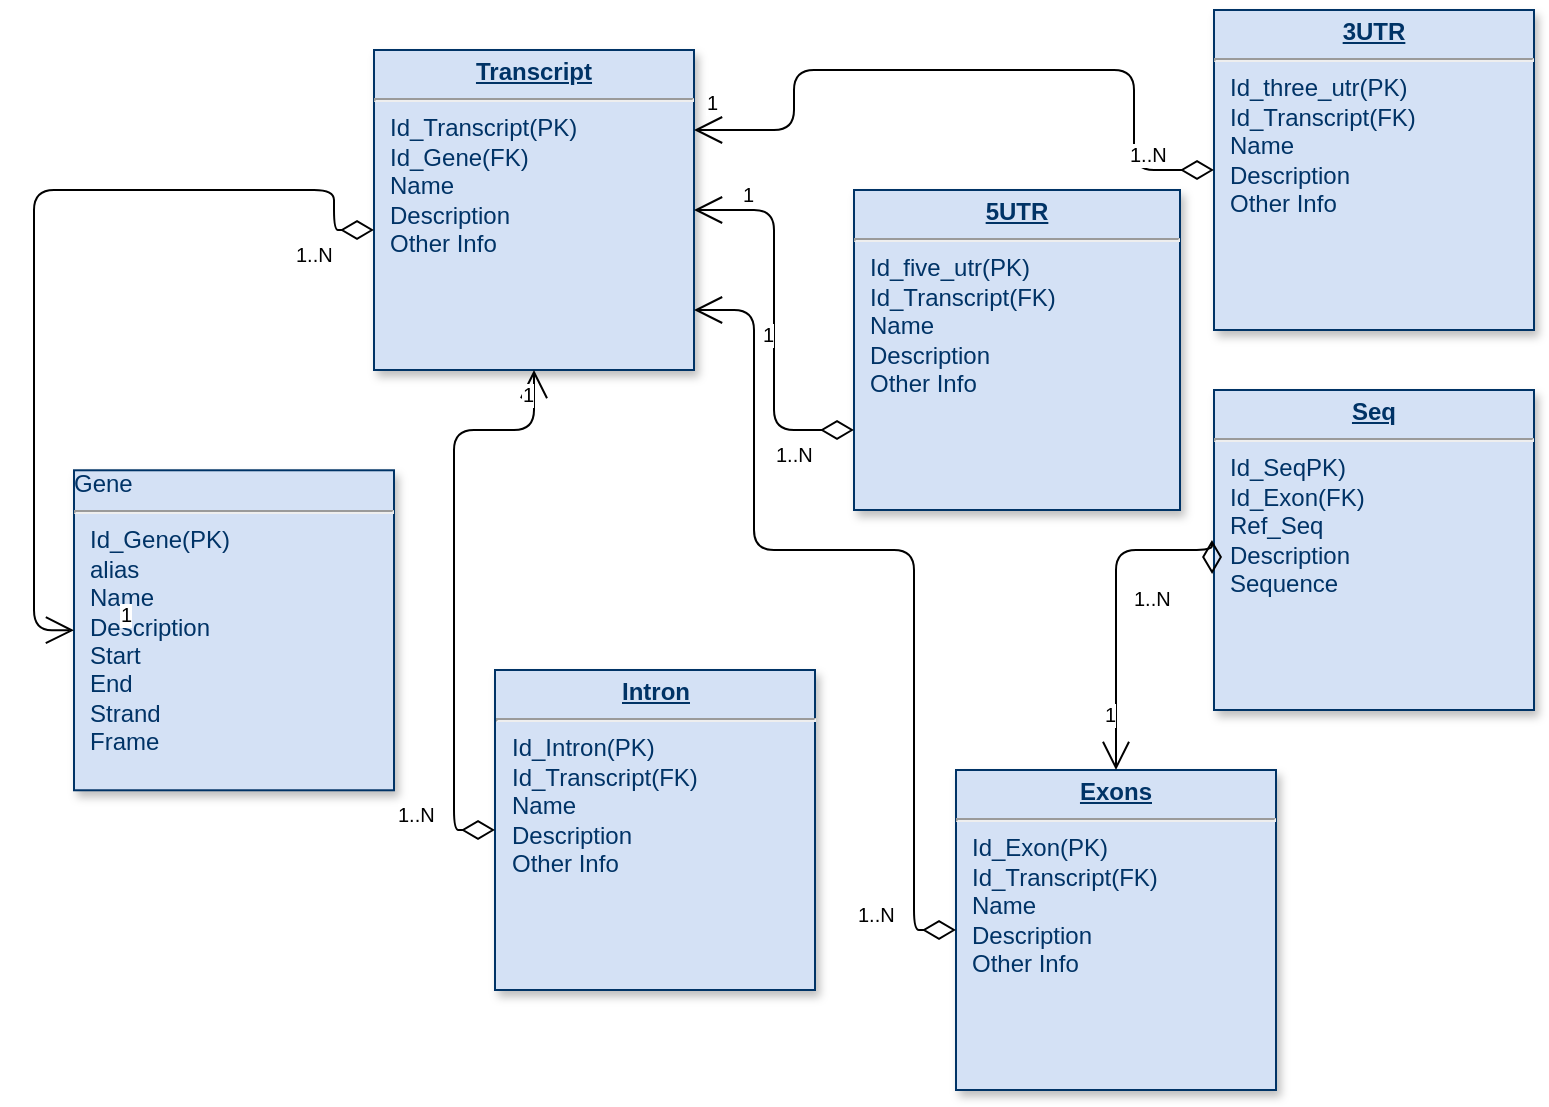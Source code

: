<mxfile version="10.9.4" type="github"><diagram name="Page-1" id="efa7a0a1-bf9b-a30e-e6df-94a7791c09e9"><mxGraphModel dx="1129" dy="641" grid="1" gridSize="10" guides="1" tooltips="1" connect="1" arrows="1" fold="1" page="1" pageScale="1" pageWidth="826" pageHeight="1169" background="#ffffff" math="0" shadow="0"><root><mxCell id="0"/><mxCell id="1" parent="0"/><mxCell id="21" value="&lt;p style=&quot;margin: 0px ; margin-top: 4px ; text-align: center ; text-decoration: underline&quot;&gt;&lt;strong&gt;Exons&lt;br&gt;&lt;/strong&gt;&lt;/p&gt;&lt;hr&gt;&lt;p style=&quot;margin: 0px ; margin-left: 8px&quot;&gt;Id_Exon(PK)&lt;/p&gt;&lt;p style=&quot;margin: 0px ; margin-left: 8px&quot;&gt;Id_Transcript(FK)&lt;/p&gt;&lt;p style=&quot;margin: 0px ; margin-left: 8px&quot;&gt;Name&lt;/p&gt;&lt;p style=&quot;margin: 0px ; margin-left: 8px&quot;&gt;Description&lt;/p&gt;&lt;p style=&quot;margin: 0px ; margin-left: 8px&quot;&gt;Other Info&lt;br&gt;&lt;/p&gt;&lt;p style=&quot;margin: 0px ; margin-left: 8px&quot;&gt;&lt;br&gt;&lt;/p&gt;&lt;p style=&quot;margin: 0px ; margin-left: 8px&quot;&gt;&lt;br&gt;&lt;/p&gt;" style="verticalAlign=top;align=left;overflow=fill;fontSize=12;fontFamily=Helvetica;html=1;strokeColor=#003366;shadow=1;fillColor=#D4E1F5;fontColor=#003366" parent="1" vertex="1"><mxGeometry x="481" y="400.0" width="160" height="160" as="geometry"/></mxCell><mxCell id="25" value="Gene&lt;hr&gt;&lt;p style=&quot;margin: 0px ; margin-left: 8px&quot;&gt;Id_Gene(PK)&lt;/p&gt;&lt;p style=&quot;margin: 0px ; margin-left: 8px&quot;&gt;alias&lt;/p&gt;&lt;p style=&quot;margin: 0px ; margin-left: 8px&quot;&gt;Name&lt;/p&gt;&lt;p style=&quot;margin: 0px ; margin-left: 8px&quot;&gt;Description&lt;/p&gt;&lt;p style=&quot;margin: 0px ; margin-left: 8px&quot;&gt;Start&lt;/p&gt;&lt;p style=&quot;margin: 0px ; margin-left: 8px&quot;&gt;End&lt;/p&gt;&lt;p style=&quot;margin: 0px ; margin-left: 8px&quot;&gt;Strand&lt;/p&gt;&lt;p style=&quot;margin: 0px ; margin-left: 8px&quot;&gt;Frame&lt;br&gt;&lt;/p&gt;&lt;p style=&quot;margin: 0px ; margin-left: 8px&quot;&gt;&lt;br&gt;&lt;/p&gt;" style="verticalAlign=top;align=left;overflow=fill;fontSize=12;fontFamily=Helvetica;html=1;strokeColor=#003366;shadow=1;fillColor=#D4E1F5;fontColor=#003366" parent="1" vertex="1"><mxGeometry x="40.0" y="250.14" width="160" height="160" as="geometry"/></mxCell><mxCell id="mwXJ7kfXYiV576TSf5aX-118" value="&lt;p style=&quot;margin: 0px ; margin-top: 4px ; text-align: center ; text-decoration: underline&quot;&gt;&lt;strong&gt;Intron&lt;br&gt;&lt;/strong&gt;&lt;/p&gt;&lt;hr&gt;&lt;p style=&quot;margin: 0px ; margin-left: 8px&quot;&gt;Id_Intron(PK)&lt;/p&gt;&lt;p style=&quot;margin: 0px ; margin-left: 8px&quot;&gt;Id_Transcript(FK)&lt;br&gt;&lt;/p&gt;&lt;p style=&quot;margin: 0px ; margin-left: 8px&quot;&gt;Name&lt;/p&gt;&lt;p style=&quot;margin: 0px ; margin-left: 8px&quot;&gt;Description&lt;/p&gt;&lt;p style=&quot;margin: 0px ; margin-left: 8px&quot;&gt;Other Info&lt;br&gt;&lt;/p&gt;&lt;p style=&quot;margin: 0px ; margin-left: 8px&quot;&gt;&lt;br&gt;&lt;/p&gt;&lt;p style=&quot;margin: 0px ; margin-left: 8px&quot;&gt;&lt;br&gt;&lt;/p&gt;" style="verticalAlign=top;align=left;overflow=fill;fontSize=12;fontFamily=Helvetica;html=1;strokeColor=#003366;shadow=1;fillColor=#D4E1F5;fontColor=#003366" parent="1" vertex="1"><mxGeometry x="250.5" y="350" width="160" height="160" as="geometry"/></mxCell><mxCell id="mwXJ7kfXYiV576TSf5aX-119" value="&lt;p style=&quot;margin: 0px ; margin-top: 4px ; text-align: center ; text-decoration: underline&quot;&gt;&lt;strong&gt;Transcript&lt;br&gt;&lt;/strong&gt;&lt;/p&gt;&lt;hr&gt;&lt;p style=&quot;margin: 0px ; margin-left: 8px&quot;&gt;Id_Transcript(PK)&lt;/p&gt;&lt;p style=&quot;margin: 0px ; margin-left: 8px&quot;&gt;Id_Gene(FK)&lt;/p&gt;&lt;p style=&quot;margin: 0px ; margin-left: 8px&quot;&gt;Name&lt;/p&gt;&lt;p style=&quot;margin: 0px ; margin-left: 8px&quot;&gt;Description&lt;/p&gt;&lt;p style=&quot;margin: 0px ; margin-left: 8px&quot;&gt;Other Info&lt;br&gt;&lt;/p&gt;&lt;p style=&quot;margin: 0px ; margin-left: 8px&quot;&gt;&lt;br&gt;&lt;/p&gt;&lt;p style=&quot;margin: 0px ; margin-left: 8px&quot;&gt;&lt;br&gt;&lt;/p&gt;" style="verticalAlign=top;align=left;overflow=fill;fontSize=12;fontFamily=Helvetica;html=1;strokeColor=#003366;shadow=1;fillColor=#D4E1F5;fontColor=#003366" parent="1" vertex="1"><mxGeometry x="190" y="40.0" width="160" height="160" as="geometry"/></mxCell><mxCell id="mwXJ7kfXYiV576TSf5aX-121" value="&lt;p style=&quot;margin: 0px ; margin-top: 4px ; text-align: center ; text-decoration: underline&quot;&gt;&lt;strong&gt;5UTR&lt;br&gt;&lt;/strong&gt;&lt;/p&gt;&lt;hr&gt;&lt;p style=&quot;margin: 0px ; margin-left: 8px&quot;&gt;Id_five_utr(PK)&lt;/p&gt;&lt;p style=&quot;margin: 0px ; margin-left: 8px&quot;&gt;Id_Transcript(FK)&lt;/p&gt;&lt;p style=&quot;margin: 0px ; margin-left: 8px&quot;&gt;Name&lt;/p&gt;&lt;p style=&quot;margin: 0px ; margin-left: 8px&quot;&gt;Description&lt;/p&gt;&lt;p style=&quot;margin: 0px ; margin-left: 8px&quot;&gt;Other Info&lt;br&gt;&lt;/p&gt;&lt;p style=&quot;margin: 0px ; margin-left: 8px&quot;&gt;&lt;br&gt;&lt;/p&gt;&lt;p style=&quot;margin: 0px ; margin-left: 8px&quot;&gt;&lt;br&gt;&lt;/p&gt;" style="verticalAlign=top;align=left;overflow=fill;fontSize=12;fontFamily=Helvetica;html=1;strokeColor=#003366;shadow=1;fillColor=#D4E1F5;fontColor=#003366" parent="1" vertex="1"><mxGeometry x="430" y="110" width="163" height="160" as="geometry"/></mxCell><mxCell id="mwXJ7kfXYiV576TSf5aX-122" value="&lt;p style=&quot;margin: 0px ; margin-top: 4px ; text-align: center ; text-decoration: underline&quot;&gt;&lt;strong&gt;3UTR&lt;br&gt;&lt;/strong&gt;&lt;/p&gt;&lt;hr&gt;&lt;p style=&quot;margin: 0px ; margin-left: 8px&quot;&gt;Id_three_utr(PK)&lt;/p&gt;&lt;p style=&quot;margin: 0px ; margin-left: 8px&quot;&gt;Id_Transcript(FK)&lt;/p&gt;&lt;p style=&quot;margin: 0px ; margin-left: 8px&quot;&gt;Name&lt;/p&gt;&lt;p style=&quot;margin: 0px ; margin-left: 8px&quot;&gt;Description&lt;/p&gt;&lt;p style=&quot;margin: 0px ; margin-left: 8px&quot;&gt;Other Info&lt;br&gt;&lt;/p&gt;&lt;p style=&quot;margin: 0px ; margin-left: 8px&quot;&gt;&lt;br&gt;&lt;/p&gt;&lt;p style=&quot;margin: 0px ; margin-left: 8px&quot;&gt;&lt;br&gt;&lt;/p&gt;" style="verticalAlign=top;align=left;overflow=fill;fontSize=12;fontFamily=Helvetica;html=1;strokeColor=#003366;shadow=1;fillColor=#D4E1F5;fontColor=#003366" parent="1" vertex="1"><mxGeometry x="610" y="20.0" width="160" height="160" as="geometry"/></mxCell><mxCell id="28vfalh6htd5GHLxD3qJ-25" value="" style="endArrow=open;html=1;endSize=12;startArrow=diamondThin;startSize=14;startFill=0;edgeStyle=orthogonalEdgeStyle;exitX=0;exitY=0.75;exitDx=0;exitDy=0;" edge="1" parent="1" source="mwXJ7kfXYiV576TSf5aX-121" target="mwXJ7kfXYiV576TSf5aX-119"><mxGeometry x="-1" y="-466" relative="1" as="geometry"><mxPoint x="481" y="110" as="sourcePoint"/><mxPoint x="442.5" y="69.5" as="targetPoint"/><Array as="points"/><mxPoint x="400" y="226" as="offset"/></mxGeometry></mxCell><mxCell id="28vfalh6htd5GHLxD3qJ-26" value="1..N" style="resizable=0;html=1;align=left;verticalAlign=top;labelBackgroundColor=#ffffff;fontSize=10;" connectable="0" vertex="1" parent="28vfalh6htd5GHLxD3qJ-25"><mxGeometry x="-1" relative="1" as="geometry"><mxPoint x="-41" as="offset"/></mxGeometry></mxCell><mxCell id="28vfalh6htd5GHLxD3qJ-27" value="1" style="resizable=0;html=1;align=right;verticalAlign=top;labelBackgroundColor=#ffffff;fontSize=10;" connectable="0" vertex="1" parent="28vfalh6htd5GHLxD3qJ-25"><mxGeometry x="1" relative="1" as="geometry"><mxPoint x="30" y="-20" as="offset"/></mxGeometry></mxCell><mxCell id="28vfalh6htd5GHLxD3qJ-28" value="" style="endArrow=open;html=1;endSize=12;startArrow=diamondThin;startSize=14;startFill=0;edgeStyle=orthogonalEdgeStyle;exitX=0;exitY=0.5;exitDx=0;exitDy=0;" edge="1" parent="1" source="mwXJ7kfXYiV576TSf5aX-122"><mxGeometry x="0.235" y="-40" relative="1" as="geometry"><mxPoint x="471" y="289.5" as="sourcePoint"/><mxPoint x="350" y="80" as="targetPoint"/><Array as="points"><mxPoint x="570" y="100"/><mxPoint x="570" y="50"/><mxPoint x="400" y="50"/><mxPoint x="400" y="80"/></Array><mxPoint as="offset"/></mxGeometry></mxCell><mxCell id="28vfalh6htd5GHLxD3qJ-29" value="1..N" style="resizable=0;html=1;align=left;verticalAlign=top;labelBackgroundColor=#ffffff;fontSize=10;" connectable="0" vertex="1" parent="28vfalh6htd5GHLxD3qJ-28"><mxGeometry x="-1" relative="1" as="geometry"><mxPoint x="-44" y="-20" as="offset"/></mxGeometry></mxCell><mxCell id="28vfalh6htd5GHLxD3qJ-30" value="1" style="resizable=0;html=1;align=right;verticalAlign=top;labelBackgroundColor=#ffffff;fontSize=10;" connectable="0" vertex="1" parent="28vfalh6htd5GHLxD3qJ-28"><mxGeometry x="1" relative="1" as="geometry"><mxPoint x="12" y="-26" as="offset"/></mxGeometry></mxCell><mxCell id="28vfalh6htd5GHLxD3qJ-34" value="" style="endArrow=open;html=1;endSize=12;startArrow=diamondThin;startSize=14;startFill=0;edgeStyle=orthogonalEdgeStyle;exitX=0;exitY=0.5;exitDx=0;exitDy=0;entryX=0.5;entryY=1;entryDx=0;entryDy=0;" edge="1" parent="1" source="mwXJ7kfXYiV576TSf5aX-118" target="mwXJ7kfXYiV576TSf5aX-119"><mxGeometry relative="1" as="geometry"><mxPoint x="60" y="260" as="sourcePoint"/><mxPoint x="140" y="160" as="targetPoint"/><Array as="points"><mxPoint x="230" y="430"/><mxPoint x="230" y="230"/><mxPoint x="270" y="230"/></Array></mxGeometry></mxCell><mxCell id="28vfalh6htd5GHLxD3qJ-35" value="1..N" style="resizable=0;html=1;align=left;verticalAlign=top;labelBackgroundColor=#ffffff;fontSize=10;" connectable="0" vertex="1" parent="28vfalh6htd5GHLxD3qJ-34"><mxGeometry x="-1" relative="1" as="geometry"><mxPoint x="-51" y="-20" as="offset"/></mxGeometry></mxCell><mxCell id="28vfalh6htd5GHLxD3qJ-36" value="1" style="resizable=0;html=1;align=right;verticalAlign=top;labelBackgroundColor=#ffffff;fontSize=10;" connectable="0" vertex="1" parent="28vfalh6htd5GHLxD3qJ-34"><mxGeometry x="1" relative="1" as="geometry"/></mxCell><mxCell id="28vfalh6htd5GHLxD3qJ-37" value="" style="endArrow=open;html=1;endSize=12;startArrow=diamondThin;startSize=14;startFill=0;edgeStyle=orthogonalEdgeStyle;exitX=0;exitY=0.5;exitDx=0;exitDy=0;" edge="1" parent="1" source="21" target="mwXJ7kfXYiV576TSf5aX-119"><mxGeometry relative="1" as="geometry"><mxPoint x="360" y="320" as="sourcePoint"/><mxPoint x="420" y="160" as="targetPoint"/><Array as="points"><mxPoint x="460" y="480"/><mxPoint x="460" y="290"/><mxPoint x="380" y="290"/><mxPoint x="380" y="170"/></Array></mxGeometry></mxCell><mxCell id="28vfalh6htd5GHLxD3qJ-38" value="1..N" style="resizable=0;html=1;align=left;verticalAlign=top;labelBackgroundColor=#ffffff;fontSize=10;" connectable="0" vertex="1" parent="28vfalh6htd5GHLxD3qJ-37"><mxGeometry x="-1" relative="1" as="geometry"><mxPoint x="-51" y="-20" as="offset"/></mxGeometry></mxCell><mxCell id="28vfalh6htd5GHLxD3qJ-39" value="1" style="resizable=0;html=1;align=right;verticalAlign=top;labelBackgroundColor=#ffffff;fontSize=10;" connectable="0" vertex="1" parent="28vfalh6htd5GHLxD3qJ-37"><mxGeometry x="1" relative="1" as="geometry"><mxPoint x="40" as="offset"/></mxGeometry></mxCell><mxCell id="28vfalh6htd5GHLxD3qJ-43" value="&lt;p style=&quot;margin: 0px ; margin-top: 4px ; text-align: center ; text-decoration: underline&quot;&gt;&lt;strong&gt;Seq&lt;br&gt;&lt;/strong&gt;&lt;/p&gt;&lt;hr&gt;&lt;p style=&quot;margin: 0px ; margin-left: 8px&quot;&gt;Id_SeqPK)&lt;/p&gt;&lt;p style=&quot;margin: 0px ; margin-left: 8px&quot;&gt;Id_Exon(FK)&lt;/p&gt;&lt;p style=&quot;margin: 0px ; margin-left: 8px&quot;&gt;Ref_Seq&lt;/p&gt;&lt;p style=&quot;margin: 0px ; margin-left: 8px&quot;&gt;Description&lt;/p&gt;&lt;p style=&quot;margin: 0px ; margin-left: 8px&quot;&gt;Sequence&lt;br&gt;&lt;/p&gt;&lt;p style=&quot;margin: 0px ; margin-left: 8px&quot;&gt;&lt;br&gt;&lt;/p&gt;&lt;p style=&quot;margin: 0px ; margin-left: 8px&quot;&gt;&lt;br&gt;&lt;/p&gt;" style="verticalAlign=top;align=left;overflow=fill;fontSize=12;fontFamily=Helvetica;html=1;strokeColor=#003366;shadow=1;fillColor=#D4E1F5;fontColor=#003366" vertex="1" parent="1"><mxGeometry x="610" y="210.0" width="160" height="160" as="geometry"/></mxCell><mxCell id="28vfalh6htd5GHLxD3qJ-44" value="" style="endArrow=open;html=1;endSize=12;startArrow=diamondThin;startSize=14;startFill=0;edgeStyle=orthogonalEdgeStyle;exitX=-0.006;exitY=0.575;exitDx=0;exitDy=0;entryX=0.5;entryY=0;entryDx=0;entryDy=0;exitPerimeter=0;" edge="1" parent="1" source="28vfalh6htd5GHLxD3qJ-43" target="21"><mxGeometry x="1" y="-208" relative="1" as="geometry"><mxPoint x="740" y="189.5" as="sourcePoint"/><mxPoint x="609" y="189.5" as="targetPoint"/><Array as="points"><mxPoint x="609" y="290"/><mxPoint x="561" y="290"/></Array><mxPoint x="76" y="161" as="offset"/></mxGeometry></mxCell><mxCell id="28vfalh6htd5GHLxD3qJ-45" value="1..N" style="resizable=0;html=1;align=left;verticalAlign=top;labelBackgroundColor=#ffffff;fontSize=10;" connectable="0" vertex="1" parent="28vfalh6htd5GHLxD3qJ-44"><mxGeometry x="-1" relative="1" as="geometry"><mxPoint x="-41" as="offset"/></mxGeometry></mxCell><mxCell id="28vfalh6htd5GHLxD3qJ-46" value="1" style="resizable=0;html=1;align=right;verticalAlign=top;labelBackgroundColor=#ffffff;fontSize=10;" connectable="0" vertex="1" parent="28vfalh6htd5GHLxD3qJ-44"><mxGeometry x="1" relative="1" as="geometry"><mxPoint y="-40" as="offset"/></mxGeometry></mxCell><mxCell id="28vfalh6htd5GHLxD3qJ-51" value="" style="endArrow=open;html=1;endSize=12;startArrow=diamondThin;startSize=14;startFill=0;edgeStyle=orthogonalEdgeStyle;exitX=0;exitY=0.75;exitDx=0;exitDy=0;entryX=0;entryY=0.5;entryDx=0;entryDy=0;" edge="1" parent="1" target="25"><mxGeometry x="-1" y="-466" relative="1" as="geometry"><mxPoint x="190" y="130" as="sourcePoint"/><mxPoint x="50" y="110" as="targetPoint"/><Array as="points"><mxPoint x="170" y="130"/><mxPoint x="170" y="110"/><mxPoint x="20" y="110"/><mxPoint x="20" y="330"/></Array><mxPoint x="400" y="226" as="offset"/></mxGeometry></mxCell><mxCell id="28vfalh6htd5GHLxD3qJ-52" value="1..N" style="resizable=0;html=1;align=left;verticalAlign=top;labelBackgroundColor=#ffffff;fontSize=10;" connectable="0" vertex="1" parent="28vfalh6htd5GHLxD3qJ-51"><mxGeometry x="-1" relative="1" as="geometry"><mxPoint x="-41" as="offset"/></mxGeometry></mxCell><mxCell id="28vfalh6htd5GHLxD3qJ-53" value="1" style="resizable=0;html=1;align=right;verticalAlign=top;labelBackgroundColor=#ffffff;fontSize=10;" connectable="0" vertex="1" parent="28vfalh6htd5GHLxD3qJ-51"><mxGeometry x="1" relative="1" as="geometry"><mxPoint x="30" y="-20" as="offset"/></mxGeometry></mxCell></root></mxGraphModel></diagram></mxfile>